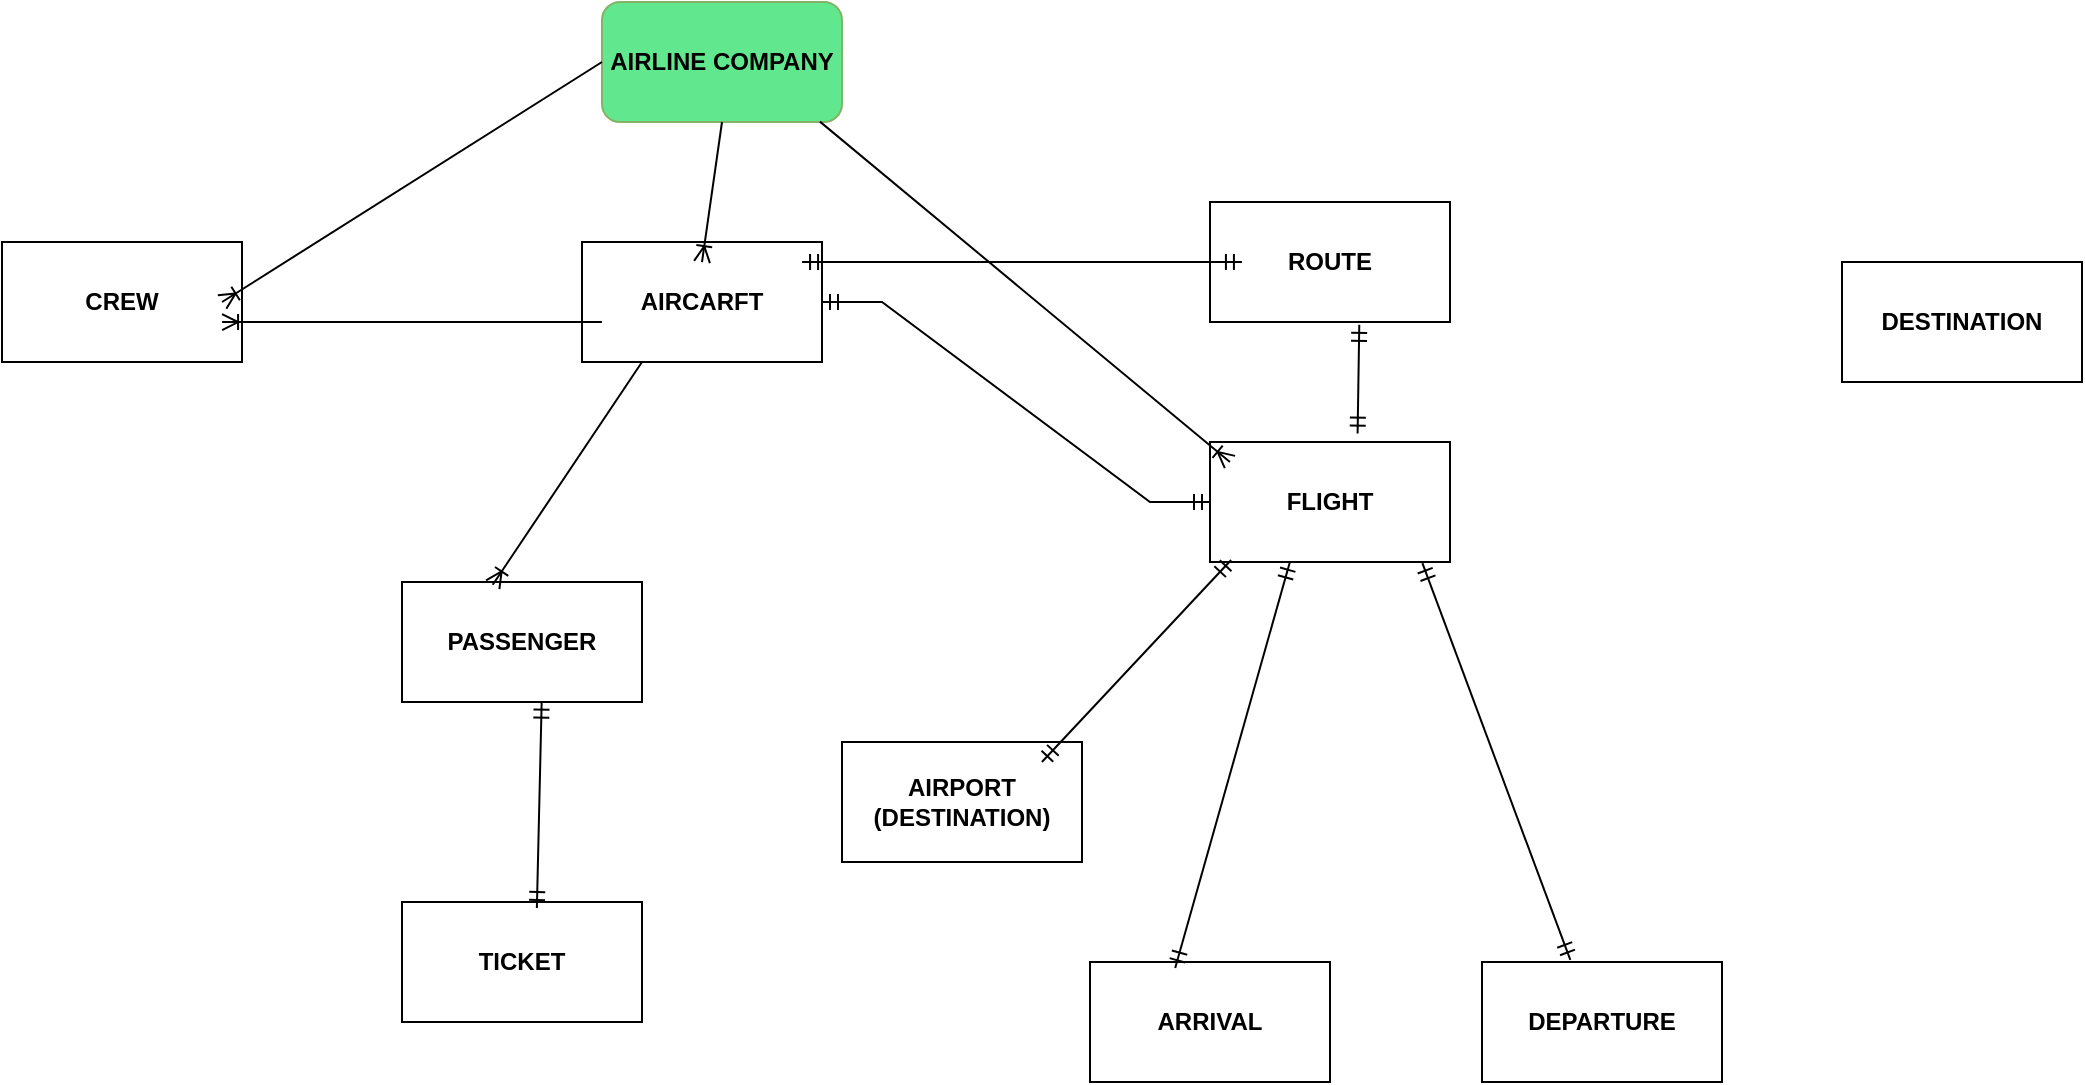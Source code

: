 <mxfile version="22.1.16" type="github">
  <diagram name="Pagină-1" id="rfivVc2iWE5Ns3co3eqO">
    <mxGraphModel dx="1877" dy="565" grid="1" gridSize="10" guides="1" tooltips="1" connect="1" arrows="1" fold="1" page="1" pageScale="1" pageWidth="827" pageHeight="1169" math="0" shadow="0">
      <root>
        <mxCell id="0" />
        <mxCell id="1" parent="0" />
        <mxCell id="vBTmM8yBKoALR404kPfL-1" value="AIRLINE COMPANY" style="rounded=1;whiteSpace=wrap;html=1;fontStyle=1;fillColor=#61E88E;strokeColor=#82b366;" vertex="1" parent="1">
          <mxGeometry x="110" y="10" width="120" height="60" as="geometry" />
        </mxCell>
        <mxCell id="vBTmM8yBKoALR404kPfL-2" value="&lt;b&gt;AIRCARFT&lt;/b&gt;" style="rounded=0;whiteSpace=wrap;html=1;" vertex="1" parent="1">
          <mxGeometry x="100" y="130" width="120" height="60" as="geometry" />
        </mxCell>
        <mxCell id="vBTmM8yBKoALR404kPfL-3" value="&lt;b&gt;CREW&lt;/b&gt;" style="rounded=0;whiteSpace=wrap;html=1;" vertex="1" parent="1">
          <mxGeometry x="-190" y="130" width="120" height="60" as="geometry" />
        </mxCell>
        <mxCell id="vBTmM8yBKoALR404kPfL-4" value="&lt;b&gt;ROUTE&lt;/b&gt;" style="rounded=0;whiteSpace=wrap;html=1;" vertex="1" parent="1">
          <mxGeometry x="414" y="110" width="120" height="60" as="geometry" />
        </mxCell>
        <mxCell id="vBTmM8yBKoALR404kPfL-5" value="&lt;b&gt;FLIGHT&lt;/b&gt;" style="rounded=0;whiteSpace=wrap;html=1;" vertex="1" parent="1">
          <mxGeometry x="414" y="230" width="120" height="60" as="geometry" />
        </mxCell>
        <mxCell id="vBTmM8yBKoALR404kPfL-6" value="&lt;b&gt;DESTINATION&lt;/b&gt;" style="rounded=0;whiteSpace=wrap;html=1;" vertex="1" parent="1">
          <mxGeometry x="730" y="140" width="120" height="60" as="geometry" />
        </mxCell>
        <mxCell id="vBTmM8yBKoALR404kPfL-7" value="&lt;b&gt;PASSENGER&lt;/b&gt;" style="rounded=0;whiteSpace=wrap;html=1;" vertex="1" parent="1">
          <mxGeometry x="10" y="300" width="120" height="60" as="geometry" />
        </mxCell>
        <mxCell id="vBTmM8yBKoALR404kPfL-8" value="&lt;b&gt;AIRPORT (DESTINATION)&lt;/b&gt;" style="rounded=0;whiteSpace=wrap;html=1;" vertex="1" parent="1">
          <mxGeometry x="230" y="380" width="120" height="60" as="geometry" />
        </mxCell>
        <mxCell id="vBTmM8yBKoALR404kPfL-9" value="&lt;b&gt;TICKET&lt;/b&gt;" style="rounded=0;whiteSpace=wrap;html=1;" vertex="1" parent="1">
          <mxGeometry x="10" y="460" width="120" height="60" as="geometry" />
        </mxCell>
        <mxCell id="vBTmM8yBKoALR404kPfL-10" value="&lt;b&gt;DEPARTURE&lt;/b&gt;" style="rounded=0;whiteSpace=wrap;html=1;" vertex="1" parent="1">
          <mxGeometry x="550" y="490" width="120" height="60" as="geometry" />
        </mxCell>
        <mxCell id="vBTmM8yBKoALR404kPfL-11" value="&lt;b&gt;ARRIVAL&lt;/b&gt;" style="rounded=0;whiteSpace=wrap;html=1;" vertex="1" parent="1">
          <mxGeometry x="354" y="490" width="120" height="60" as="geometry" />
        </mxCell>
        <mxCell id="vBTmM8yBKoALR404kPfL-13" value="" style="fontSize=12;html=1;endArrow=ERoneToMany;rounded=0;exitX=0.5;exitY=1;exitDx=0;exitDy=0;entryX=0.5;entryY=0.167;entryDx=0;entryDy=0;entryPerimeter=0;" edge="1" parent="1" source="vBTmM8yBKoALR404kPfL-1" target="vBTmM8yBKoALR404kPfL-2">
          <mxGeometry width="100" height="100" relative="1" as="geometry">
            <mxPoint x="150" y="220" as="sourcePoint" />
            <mxPoint x="170" y="280" as="targetPoint" />
          </mxGeometry>
        </mxCell>
        <mxCell id="vBTmM8yBKoALR404kPfL-15" value="" style="fontSize=12;html=1;endArrow=ERoneToMany;rounded=0;exitX=0.908;exitY=0.997;exitDx=0;exitDy=0;exitPerimeter=0;entryX=0.083;entryY=0.167;entryDx=0;entryDy=0;entryPerimeter=0;" edge="1" parent="1" source="vBTmM8yBKoALR404kPfL-1" target="vBTmM8yBKoALR404kPfL-5">
          <mxGeometry width="100" height="100" relative="1" as="geometry">
            <mxPoint x="240" y="430" as="sourcePoint" />
            <mxPoint x="280" y="250" as="targetPoint" />
          </mxGeometry>
        </mxCell>
        <mxCell id="vBTmM8yBKoALR404kPfL-18" value="" style="edgeStyle=entityRelationEdgeStyle;fontSize=12;html=1;endArrow=ERmandOne;startArrow=ERmandOne;rounded=0;entryX=0;entryY=0.5;entryDx=0;entryDy=0;" edge="1" parent="1" source="vBTmM8yBKoALR404kPfL-2" target="vBTmM8yBKoALR404kPfL-5">
          <mxGeometry width="100" height="100" relative="1" as="geometry">
            <mxPoint x="240" y="430" as="sourcePoint" />
            <mxPoint x="340" y="330" as="targetPoint" />
          </mxGeometry>
        </mxCell>
        <mxCell id="vBTmM8yBKoALR404kPfL-22" value="" style="fontSize=12;html=1;endArrow=ERoneToMany;rounded=0;exitX=0;exitY=0.5;exitDx=0;exitDy=0;entryX=0.917;entryY=0.5;entryDx=0;entryDy=0;entryPerimeter=0;" edge="1" parent="1" source="vBTmM8yBKoALR404kPfL-1" target="vBTmM8yBKoALR404kPfL-3">
          <mxGeometry width="100" height="100" relative="1" as="geometry">
            <mxPoint x="240" y="430" as="sourcePoint" />
            <mxPoint x="70" y="190" as="targetPoint" />
          </mxGeometry>
        </mxCell>
        <mxCell id="vBTmM8yBKoALR404kPfL-24" value="" style="fontSize=12;html=1;endArrow=ERoneToMany;rounded=0;exitX=0.083;exitY=0.667;exitDx=0;exitDy=0;exitPerimeter=0;entryX=0.917;entryY=0.667;entryDx=0;entryDy=0;entryPerimeter=0;" edge="1" parent="1" source="vBTmM8yBKoALR404kPfL-2" target="vBTmM8yBKoALR404kPfL-3">
          <mxGeometry width="100" height="100" relative="1" as="geometry">
            <mxPoint x="-110" y="320" as="sourcePoint" />
            <mxPoint x="-50" y="170" as="targetPoint" />
          </mxGeometry>
        </mxCell>
        <mxCell id="vBTmM8yBKoALR404kPfL-25" value="" style="fontSize=12;html=1;endArrow=ERoneToMany;rounded=0;exitX=0.25;exitY=1;exitDx=0;exitDy=0;entryX=0.378;entryY=0.023;entryDx=0;entryDy=0;entryPerimeter=0;" edge="1" parent="1" source="vBTmM8yBKoALR404kPfL-2" target="vBTmM8yBKoALR404kPfL-7">
          <mxGeometry width="100" height="100" relative="1" as="geometry">
            <mxPoint x="-70" y="510" as="sourcePoint" />
            <mxPoint x="30" y="410" as="targetPoint" />
          </mxGeometry>
        </mxCell>
        <mxCell id="vBTmM8yBKoALR404kPfL-26" value="" style="fontSize=12;html=1;endArrow=ERmandOne;startArrow=ERmandOne;rounded=0;entryX=0.582;entryY=0.997;entryDx=0;entryDy=0;entryPerimeter=0;exitX=0.562;exitY=0.05;exitDx=0;exitDy=0;exitPerimeter=0;" edge="1" parent="1" source="vBTmM8yBKoALR404kPfL-9" target="vBTmM8yBKoALR404kPfL-7">
          <mxGeometry width="100" height="100" relative="1" as="geometry">
            <mxPoint x="210" y="540" as="sourcePoint" />
            <mxPoint x="190" y="480" as="targetPoint" />
            <Array as="points" />
          </mxGeometry>
        </mxCell>
        <mxCell id="vBTmM8yBKoALR404kPfL-28" value="" style="fontSize=12;html=1;endArrow=ERmandOne;startArrow=ERmandOne;rounded=0;entryX=0.333;entryY=1;entryDx=0;entryDy=0;entryPerimeter=0;exitX=0.355;exitY=0.05;exitDx=0;exitDy=0;exitPerimeter=0;" edge="1" parent="1" source="vBTmM8yBKoALR404kPfL-11" target="vBTmM8yBKoALR404kPfL-5">
          <mxGeometry width="100" height="100" relative="1" as="geometry">
            <mxPoint x="414" y="470" as="sourcePoint" />
            <mxPoint x="514" y="370" as="targetPoint" />
          </mxGeometry>
        </mxCell>
        <mxCell id="vBTmM8yBKoALR404kPfL-29" value="" style="fontSize=12;html=1;endArrow=ERmandOne;startArrow=ERmandOne;rounded=0;entryX=0.885;entryY=1.01;entryDx=0;entryDy=0;entryPerimeter=0;exitX=0.368;exitY=-0.017;exitDx=0;exitDy=0;exitPerimeter=0;" edge="1" parent="1" source="vBTmM8yBKoALR404kPfL-10" target="vBTmM8yBKoALR404kPfL-5">
          <mxGeometry width="100" height="100" relative="1" as="geometry">
            <mxPoint x="500" y="490" as="sourcePoint" />
            <mxPoint x="600" y="390" as="targetPoint" />
          </mxGeometry>
        </mxCell>
        <mxCell id="vBTmM8yBKoALR404kPfL-30" value="" style="fontSize=12;html=1;endArrow=ERmandOne;startArrow=ERmandOne;rounded=0;exitX=0.917;exitY=0.167;exitDx=0;exitDy=0;exitPerimeter=0;entryX=0.133;entryY=0.5;entryDx=0;entryDy=0;entryPerimeter=0;" edge="1" parent="1" source="vBTmM8yBKoALR404kPfL-2" target="vBTmM8yBKoALR404kPfL-4">
          <mxGeometry width="100" height="100" relative="1" as="geometry">
            <mxPoint x="190" y="310" as="sourcePoint" />
            <mxPoint x="290" y="210" as="targetPoint" />
          </mxGeometry>
        </mxCell>
        <mxCell id="vBTmM8yBKoALR404kPfL-31" value="" style="fontSize=12;html=1;endArrow=ERmandOne;startArrow=ERmandOne;rounded=0;entryX=0.088;entryY=0.983;entryDx=0;entryDy=0;entryPerimeter=0;exitX=0.833;exitY=0.167;exitDx=0;exitDy=0;exitPerimeter=0;" edge="1" parent="1" source="vBTmM8yBKoALR404kPfL-8" target="vBTmM8yBKoALR404kPfL-5">
          <mxGeometry width="100" height="100" relative="1" as="geometry">
            <mxPoint x="240" y="390" as="sourcePoint" />
            <mxPoint x="340" y="290" as="targetPoint" />
          </mxGeometry>
        </mxCell>
        <mxCell id="vBTmM8yBKoALR404kPfL-32" value="" style="fontSize=12;html=1;endArrow=ERmandOne;startArrow=ERmandOne;rounded=0;entryX=0.622;entryY=1.023;entryDx=0;entryDy=0;entryPerimeter=0;exitX=0.615;exitY=-0.07;exitDx=0;exitDy=0;exitPerimeter=0;" edge="1" parent="1" source="vBTmM8yBKoALR404kPfL-5" target="vBTmM8yBKoALR404kPfL-4">
          <mxGeometry width="100" height="100" relative="1" as="geometry">
            <mxPoint x="240" y="390" as="sourcePoint" />
            <mxPoint x="340" y="290" as="targetPoint" />
          </mxGeometry>
        </mxCell>
      </root>
    </mxGraphModel>
  </diagram>
</mxfile>
